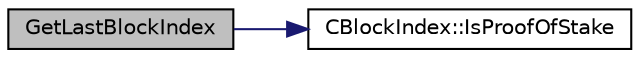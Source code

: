 digraph "GetLastBlockIndex"
{
  edge [fontname="Helvetica",fontsize="10",labelfontname="Helvetica",labelfontsize="10"];
  node [fontname="Helvetica",fontsize="10",shape=record];
  rankdir="LR";
  Node1172 [label="GetLastBlockIndex",height=0.2,width=0.4,color="black", fillcolor="grey75", style="filled", fontcolor="black"];
  Node1172 -> Node1173 [color="midnightblue",fontsize="10",style="solid",fontname="Helvetica"];
  Node1173 [label="CBlockIndex::IsProofOfStake",height=0.2,width=0.4,color="black", fillcolor="white", style="filled",URL="$d3/dbd/class_c_block_index.html#a2438a891e9d43821c0d99e1bdac56fde"];
}
